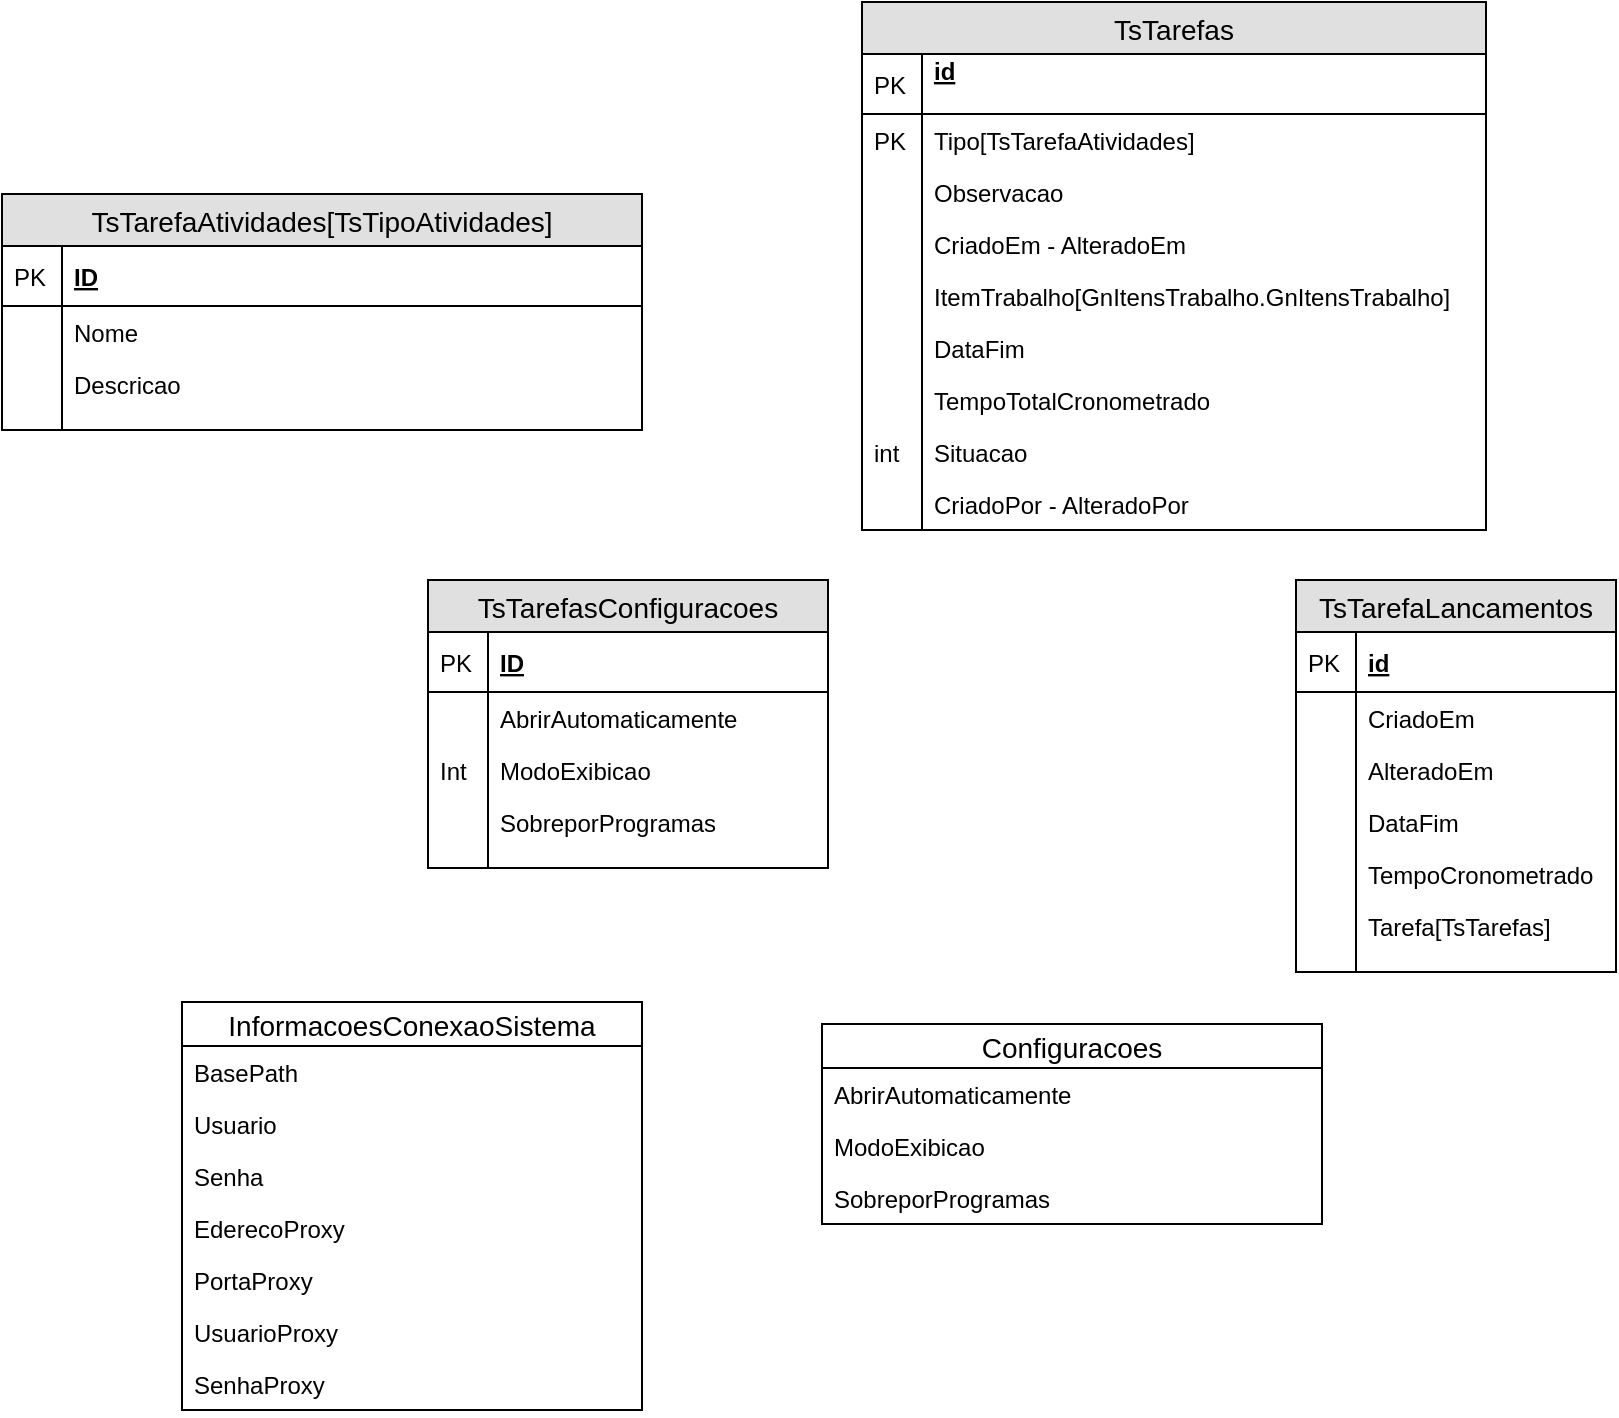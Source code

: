 <mxfile version="10.6.3" type="github"><diagram id="36usS0dCkp0N7B7tE-cY" name="Page-1"><mxGraphModel dx="1394" dy="771" grid="1" gridSize="10" guides="1" tooltips="1" connect="1" arrows="1" fold="1" page="1" pageScale="1" pageWidth="827" pageHeight="1169" math="0" shadow="0"><root><mxCell id="0"/><mxCell id="1" parent="0"/><mxCell id="oi6eVj1Q-om47KvI1Q1q-1" value="TsTarefas" style="swimlane;fontStyle=0;childLayout=stackLayout;horizontal=1;startSize=26;fillColor=#e0e0e0;horizontalStack=0;resizeParent=1;resizeParentMax=0;resizeLast=0;collapsible=1;marginBottom=0;swimlaneFillColor=#ffffff;align=center;fontSize=14;" vertex="1" parent="1"><mxGeometry x="450" width="312" height="264" as="geometry"/></mxCell><mxCell id="oi6eVj1Q-om47KvI1Q1q-2" value="id&#xA;" style="shape=partialRectangle;top=0;left=0;right=0;bottom=1;align=left;verticalAlign=middle;fillColor=none;spacingLeft=34;spacingRight=4;overflow=hidden;rotatable=0;points=[[0,0.5],[1,0.5]];portConstraint=eastwest;dropTarget=0;fontStyle=5;fontSize=12;" vertex="1" parent="oi6eVj1Q-om47KvI1Q1q-1"><mxGeometry y="26" width="312" height="30" as="geometry"/></mxCell><mxCell id="oi6eVj1Q-om47KvI1Q1q-3" value="PK" style="shape=partialRectangle;top=0;left=0;bottom=0;fillColor=none;align=left;verticalAlign=middle;spacingLeft=4;spacingRight=4;overflow=hidden;rotatable=0;points=[];portConstraint=eastwest;part=1;fontSize=12;" vertex="1" connectable="0" parent="oi6eVj1Q-om47KvI1Q1q-2"><mxGeometry width="30" height="30" as="geometry"/></mxCell><mxCell id="oi6eVj1Q-om47KvI1Q1q-4" value="Tipo[TsTarefaAtividades]" style="shape=partialRectangle;top=0;left=0;right=0;bottom=0;align=left;verticalAlign=top;fillColor=none;spacingLeft=34;spacingRight=4;overflow=hidden;rotatable=0;points=[[0,0.5],[1,0.5]];portConstraint=eastwest;dropTarget=0;fontSize=12;" vertex="1" parent="oi6eVj1Q-om47KvI1Q1q-1"><mxGeometry y="56" width="312" height="26" as="geometry"/></mxCell><mxCell id="oi6eVj1Q-om47KvI1Q1q-5" value="PK" style="shape=partialRectangle;top=0;left=0;bottom=0;fillColor=none;align=left;verticalAlign=top;spacingLeft=4;spacingRight=4;overflow=hidden;rotatable=0;points=[];portConstraint=eastwest;part=1;fontSize=12;" vertex="1" connectable="0" parent="oi6eVj1Q-om47KvI1Q1q-4"><mxGeometry width="30" height="26" as="geometry"/></mxCell><mxCell id="oi6eVj1Q-om47KvI1Q1q-6" value="Observacao" style="shape=partialRectangle;top=0;left=0;right=0;bottom=0;align=left;verticalAlign=top;fillColor=none;spacingLeft=34;spacingRight=4;overflow=hidden;rotatable=0;points=[[0,0.5],[1,0.5]];portConstraint=eastwest;dropTarget=0;fontSize=12;" vertex="1" parent="oi6eVj1Q-om47KvI1Q1q-1"><mxGeometry y="82" width="312" height="26" as="geometry"/></mxCell><mxCell id="oi6eVj1Q-om47KvI1Q1q-7" value="" style="shape=partialRectangle;top=0;left=0;bottom=0;fillColor=none;align=left;verticalAlign=top;spacingLeft=4;spacingRight=4;overflow=hidden;rotatable=0;points=[];portConstraint=eastwest;part=1;fontSize=12;" vertex="1" connectable="0" parent="oi6eVj1Q-om47KvI1Q1q-6"><mxGeometry width="30" height="26" as="geometry"/></mxCell><mxCell id="oi6eVj1Q-om47KvI1Q1q-12" value="CriadoEm - AlteradoEm" style="shape=partialRectangle;top=0;left=0;right=0;bottom=0;align=left;verticalAlign=top;fillColor=none;spacingLeft=34;spacingRight=4;overflow=hidden;rotatable=0;points=[[0,0.5],[1,0.5]];portConstraint=eastwest;dropTarget=0;fontSize=12;" vertex="1" parent="oi6eVj1Q-om47KvI1Q1q-1"><mxGeometry y="108" width="312" height="26" as="geometry"/></mxCell><mxCell id="oi6eVj1Q-om47KvI1Q1q-13" value="" style="shape=partialRectangle;top=0;left=0;bottom=0;fillColor=none;align=left;verticalAlign=top;spacingLeft=4;spacingRight=4;overflow=hidden;rotatable=0;points=[];portConstraint=eastwest;part=1;fontSize=12;" vertex="1" connectable="0" parent="oi6eVj1Q-om47KvI1Q1q-12"><mxGeometry width="30" height="26" as="geometry"/></mxCell><mxCell id="oi6eVj1Q-om47KvI1Q1q-72" value="ItemTrabalho[GnItensTrabalho.GnItensTrabalho]" style="shape=partialRectangle;top=0;left=0;right=0;bottom=0;align=left;verticalAlign=top;fillColor=none;spacingLeft=34;spacingRight=4;overflow=hidden;rotatable=0;points=[[0,0.5],[1,0.5]];portConstraint=eastwest;dropTarget=0;fontSize=12;" vertex="1" parent="oi6eVj1Q-om47KvI1Q1q-1"><mxGeometry y="134" width="312" height="26" as="geometry"/></mxCell><mxCell id="oi6eVj1Q-om47KvI1Q1q-73" value="" style="shape=partialRectangle;top=0;left=0;bottom=0;fillColor=none;align=left;verticalAlign=top;spacingLeft=4;spacingRight=4;overflow=hidden;rotatable=0;points=[];portConstraint=eastwest;part=1;fontSize=12;" vertex="1" connectable="0" parent="oi6eVj1Q-om47KvI1Q1q-72"><mxGeometry width="30" height="26" as="geometry"/></mxCell><mxCell id="oi6eVj1Q-om47KvI1Q1q-14" value="DataFim" style="shape=partialRectangle;top=0;left=0;right=0;bottom=0;align=left;verticalAlign=top;fillColor=none;spacingLeft=34;spacingRight=4;overflow=hidden;rotatable=0;points=[[0,0.5],[1,0.5]];portConstraint=eastwest;dropTarget=0;fontSize=12;" vertex="1" parent="oi6eVj1Q-om47KvI1Q1q-1"><mxGeometry y="160" width="312" height="26" as="geometry"/></mxCell><mxCell id="oi6eVj1Q-om47KvI1Q1q-15" value="" style="shape=partialRectangle;top=0;left=0;bottom=0;fillColor=none;align=left;verticalAlign=top;spacingLeft=4;spacingRight=4;overflow=hidden;rotatable=0;points=[];portConstraint=eastwest;part=1;fontSize=12;" vertex="1" connectable="0" parent="oi6eVj1Q-om47KvI1Q1q-14"><mxGeometry width="30" height="26" as="geometry"/></mxCell><mxCell id="oi6eVj1Q-om47KvI1Q1q-16" value="TempoTotalCronometrado" style="shape=partialRectangle;top=0;left=0;right=0;bottom=0;align=left;verticalAlign=top;fillColor=none;spacingLeft=34;spacingRight=4;overflow=hidden;rotatable=0;points=[[0,0.5],[1,0.5]];portConstraint=eastwest;dropTarget=0;fontSize=12;" vertex="1" parent="oi6eVj1Q-om47KvI1Q1q-1"><mxGeometry y="186" width="312" height="26" as="geometry"/></mxCell><mxCell id="oi6eVj1Q-om47KvI1Q1q-17" value="" style="shape=partialRectangle;top=0;left=0;bottom=0;fillColor=none;align=left;verticalAlign=top;spacingLeft=4;spacingRight=4;overflow=hidden;rotatable=0;points=[];portConstraint=eastwest;part=1;fontSize=12;" vertex="1" connectable="0" parent="oi6eVj1Q-om47KvI1Q1q-16"><mxGeometry width="30" height="26" as="geometry"/></mxCell><mxCell id="oi6eVj1Q-om47KvI1Q1q-8" value="Situacao" style="shape=partialRectangle;top=0;left=0;right=0;bottom=0;align=left;verticalAlign=top;fillColor=none;spacingLeft=34;spacingRight=4;overflow=hidden;rotatable=0;points=[[0,0.5],[1,0.5]];portConstraint=eastwest;dropTarget=0;fontSize=12;" vertex="1" parent="oi6eVj1Q-om47KvI1Q1q-1"><mxGeometry y="212" width="312" height="26" as="geometry"/></mxCell><mxCell id="oi6eVj1Q-om47KvI1Q1q-9" value="int" style="shape=partialRectangle;top=0;left=0;bottom=0;fillColor=none;align=left;verticalAlign=top;spacingLeft=4;spacingRight=4;overflow=hidden;rotatable=0;points=[];portConstraint=eastwest;part=1;fontSize=12;" vertex="1" connectable="0" parent="oi6eVj1Q-om47KvI1Q1q-8"><mxGeometry width="30" height="26" as="geometry"/></mxCell><mxCell id="oi6eVj1Q-om47KvI1Q1q-10" value="CriadoPor - AlteradoPor" style="shape=partialRectangle;top=0;left=0;right=0;bottom=0;align=left;verticalAlign=top;fillColor=none;spacingLeft=34;spacingRight=4;overflow=hidden;rotatable=0;points=[[0,0.5],[1,0.5]];portConstraint=eastwest;dropTarget=0;fontSize=12;" vertex="1" parent="oi6eVj1Q-om47KvI1Q1q-1"><mxGeometry y="238" width="312" height="26" as="geometry"/></mxCell><mxCell id="oi6eVj1Q-om47KvI1Q1q-11" value="" style="shape=partialRectangle;top=0;left=0;bottom=0;fillColor=none;align=left;verticalAlign=top;spacingLeft=4;spacingRight=4;overflow=hidden;rotatable=0;points=[];portConstraint=eastwest;part=1;fontSize=12;" vertex="1" connectable="0" parent="oi6eVj1Q-om47KvI1Q1q-10"><mxGeometry width="30" height="26" as="geometry"/></mxCell><mxCell id="oi6eVj1Q-om47KvI1Q1q-18" value="TsTarefaAtividades[TsTipoAtividades]" style="swimlane;fontStyle=0;childLayout=stackLayout;horizontal=1;startSize=26;fillColor=#e0e0e0;horizontalStack=0;resizeParent=1;resizeParentMax=0;resizeLast=0;collapsible=1;marginBottom=0;swimlaneFillColor=#ffffff;align=center;fontSize=14;" vertex="1" parent="1"><mxGeometry x="20" y="96" width="320" height="118" as="geometry"/></mxCell><mxCell id="oi6eVj1Q-om47KvI1Q1q-19" value="ID" style="shape=partialRectangle;top=0;left=0;right=0;bottom=1;align=left;verticalAlign=middle;fillColor=none;spacingLeft=34;spacingRight=4;overflow=hidden;rotatable=0;points=[[0,0.5],[1,0.5]];portConstraint=eastwest;dropTarget=0;fontStyle=5;fontSize=12;" vertex="1" parent="oi6eVj1Q-om47KvI1Q1q-18"><mxGeometry y="26" width="320" height="30" as="geometry"/></mxCell><mxCell id="oi6eVj1Q-om47KvI1Q1q-20" value="PK" style="shape=partialRectangle;top=0;left=0;bottom=0;fillColor=none;align=left;verticalAlign=middle;spacingLeft=4;spacingRight=4;overflow=hidden;rotatable=0;points=[];portConstraint=eastwest;part=1;fontSize=12;" vertex="1" connectable="0" parent="oi6eVj1Q-om47KvI1Q1q-19"><mxGeometry width="30" height="30" as="geometry"/></mxCell><mxCell id="oi6eVj1Q-om47KvI1Q1q-21" value="Nome" style="shape=partialRectangle;top=0;left=0;right=0;bottom=0;align=left;verticalAlign=top;fillColor=none;spacingLeft=34;spacingRight=4;overflow=hidden;rotatable=0;points=[[0,0.5],[1,0.5]];portConstraint=eastwest;dropTarget=0;fontSize=12;" vertex="1" parent="oi6eVj1Q-om47KvI1Q1q-18"><mxGeometry y="56" width="320" height="26" as="geometry"/></mxCell><mxCell id="oi6eVj1Q-om47KvI1Q1q-22" value="" style="shape=partialRectangle;top=0;left=0;bottom=0;fillColor=none;align=left;verticalAlign=top;spacingLeft=4;spacingRight=4;overflow=hidden;rotatable=0;points=[];portConstraint=eastwest;part=1;fontSize=12;" vertex="1" connectable="0" parent="oi6eVj1Q-om47KvI1Q1q-21"><mxGeometry width="30" height="26" as="geometry"/></mxCell><mxCell id="oi6eVj1Q-om47KvI1Q1q-23" value="Descricao" style="shape=partialRectangle;top=0;left=0;right=0;bottom=0;align=left;verticalAlign=top;fillColor=none;spacingLeft=34;spacingRight=4;overflow=hidden;rotatable=0;points=[[0,0.5],[1,0.5]];portConstraint=eastwest;dropTarget=0;fontSize=12;" vertex="1" parent="oi6eVj1Q-om47KvI1Q1q-18"><mxGeometry y="82" width="320" height="26" as="geometry"/></mxCell><mxCell id="oi6eVj1Q-om47KvI1Q1q-24" value="" style="shape=partialRectangle;top=0;left=0;bottom=0;fillColor=none;align=left;verticalAlign=top;spacingLeft=4;spacingRight=4;overflow=hidden;rotatable=0;points=[];portConstraint=eastwest;part=1;fontSize=12;" vertex="1" connectable="0" parent="oi6eVj1Q-om47KvI1Q1q-23"><mxGeometry width="30" height="26" as="geometry"/></mxCell><mxCell id="oi6eVj1Q-om47KvI1Q1q-27" value="" style="shape=partialRectangle;top=0;left=0;right=0;bottom=0;align=left;verticalAlign=top;fillColor=none;spacingLeft=34;spacingRight=4;overflow=hidden;rotatable=0;points=[[0,0.5],[1,0.5]];portConstraint=eastwest;dropTarget=0;fontSize=12;" vertex="1" parent="oi6eVj1Q-om47KvI1Q1q-18"><mxGeometry y="108" width="320" height="10" as="geometry"/></mxCell><mxCell id="oi6eVj1Q-om47KvI1Q1q-28" value="" style="shape=partialRectangle;top=0;left=0;bottom=0;fillColor=none;align=left;verticalAlign=top;spacingLeft=4;spacingRight=4;overflow=hidden;rotatable=0;points=[];portConstraint=eastwest;part=1;fontSize=12;" vertex="1" connectable="0" parent="oi6eVj1Q-om47KvI1Q1q-27"><mxGeometry width="30" height="10" as="geometry"/></mxCell><mxCell id="oi6eVj1Q-om47KvI1Q1q-29" value="TsTarefaLancamentos" style="swimlane;fontStyle=0;childLayout=stackLayout;horizontal=1;startSize=26;fillColor=#e0e0e0;horizontalStack=0;resizeParent=1;resizeParentMax=0;resizeLast=0;collapsible=1;marginBottom=0;swimlaneFillColor=#ffffff;align=center;fontSize=14;" vertex="1" parent="1"><mxGeometry x="667" y="289" width="160" height="196" as="geometry"/></mxCell><mxCell id="oi6eVj1Q-om47KvI1Q1q-30" value="id" style="shape=partialRectangle;top=0;left=0;right=0;bottom=1;align=left;verticalAlign=middle;fillColor=none;spacingLeft=34;spacingRight=4;overflow=hidden;rotatable=0;points=[[0,0.5],[1,0.5]];portConstraint=eastwest;dropTarget=0;fontStyle=5;fontSize=12;" vertex="1" parent="oi6eVj1Q-om47KvI1Q1q-29"><mxGeometry y="26" width="160" height="30" as="geometry"/></mxCell><mxCell id="oi6eVj1Q-om47KvI1Q1q-31" value="PK" style="shape=partialRectangle;top=0;left=0;bottom=0;fillColor=none;align=left;verticalAlign=middle;spacingLeft=4;spacingRight=4;overflow=hidden;rotatable=0;points=[];portConstraint=eastwest;part=1;fontSize=12;" vertex="1" connectable="0" parent="oi6eVj1Q-om47KvI1Q1q-30"><mxGeometry width="30" height="30" as="geometry"/></mxCell><mxCell id="oi6eVj1Q-om47KvI1Q1q-32" value="CriadoEm" style="shape=partialRectangle;top=0;left=0;right=0;bottom=0;align=left;verticalAlign=top;fillColor=none;spacingLeft=34;spacingRight=4;overflow=hidden;rotatable=0;points=[[0,0.5],[1,0.5]];portConstraint=eastwest;dropTarget=0;fontSize=12;" vertex="1" parent="oi6eVj1Q-om47KvI1Q1q-29"><mxGeometry y="56" width="160" height="26" as="geometry"/></mxCell><mxCell id="oi6eVj1Q-om47KvI1Q1q-33" value="" style="shape=partialRectangle;top=0;left=0;bottom=0;fillColor=none;align=left;verticalAlign=top;spacingLeft=4;spacingRight=4;overflow=hidden;rotatable=0;points=[];portConstraint=eastwest;part=1;fontSize=12;" vertex="1" connectable="0" parent="oi6eVj1Q-om47KvI1Q1q-32"><mxGeometry width="30" height="26" as="geometry"/></mxCell><mxCell id="oi6eVj1Q-om47KvI1Q1q-34" value="AlteradoEm" style="shape=partialRectangle;top=0;left=0;right=0;bottom=0;align=left;verticalAlign=top;fillColor=none;spacingLeft=34;spacingRight=4;overflow=hidden;rotatable=0;points=[[0,0.5],[1,0.5]];portConstraint=eastwest;dropTarget=0;fontSize=12;" vertex="1" parent="oi6eVj1Q-om47KvI1Q1q-29"><mxGeometry y="82" width="160" height="26" as="geometry"/></mxCell><mxCell id="oi6eVj1Q-om47KvI1Q1q-35" value="" style="shape=partialRectangle;top=0;left=0;bottom=0;fillColor=none;align=left;verticalAlign=top;spacingLeft=4;spacingRight=4;overflow=hidden;rotatable=0;points=[];portConstraint=eastwest;part=1;fontSize=12;" vertex="1" connectable="0" parent="oi6eVj1Q-om47KvI1Q1q-34"><mxGeometry width="30" height="26" as="geometry"/></mxCell><mxCell id="oi6eVj1Q-om47KvI1Q1q-36" value="DataFim" style="shape=partialRectangle;top=0;left=0;right=0;bottom=0;align=left;verticalAlign=top;fillColor=none;spacingLeft=34;spacingRight=4;overflow=hidden;rotatable=0;points=[[0,0.5],[1,0.5]];portConstraint=eastwest;dropTarget=0;fontSize=12;" vertex="1" parent="oi6eVj1Q-om47KvI1Q1q-29"><mxGeometry y="108" width="160" height="26" as="geometry"/></mxCell><mxCell id="oi6eVj1Q-om47KvI1Q1q-37" value="" style="shape=partialRectangle;top=0;left=0;bottom=0;fillColor=none;align=left;verticalAlign=top;spacingLeft=4;spacingRight=4;overflow=hidden;rotatable=0;points=[];portConstraint=eastwest;part=1;fontSize=12;" vertex="1" connectable="0" parent="oi6eVj1Q-om47KvI1Q1q-36"><mxGeometry width="30" height="26" as="geometry"/></mxCell><mxCell id="oi6eVj1Q-om47KvI1Q1q-40" value="TempoCronometrado" style="shape=partialRectangle;top=0;left=0;right=0;bottom=0;align=left;verticalAlign=top;fillColor=none;spacingLeft=34;spacingRight=4;overflow=hidden;rotatable=0;points=[[0,0.5],[1,0.5]];portConstraint=eastwest;dropTarget=0;fontSize=12;" vertex="1" parent="oi6eVj1Q-om47KvI1Q1q-29"><mxGeometry y="134" width="160" height="26" as="geometry"/></mxCell><mxCell id="oi6eVj1Q-om47KvI1Q1q-41" value="" style="shape=partialRectangle;top=0;left=0;bottom=0;fillColor=none;align=left;verticalAlign=top;spacingLeft=4;spacingRight=4;overflow=hidden;rotatable=0;points=[];portConstraint=eastwest;part=1;fontSize=12;" vertex="1" connectable="0" parent="oi6eVj1Q-om47KvI1Q1q-40"><mxGeometry width="30" height="26" as="geometry"/></mxCell><mxCell id="oi6eVj1Q-om47KvI1Q1q-42" value="Tarefa[TsTarefas]" style="shape=partialRectangle;top=0;left=0;right=0;bottom=0;align=left;verticalAlign=top;fillColor=none;spacingLeft=34;spacingRight=4;overflow=hidden;rotatable=0;points=[[0,0.5],[1,0.5]];portConstraint=eastwest;dropTarget=0;fontSize=12;" vertex="1" parent="oi6eVj1Q-om47KvI1Q1q-29"><mxGeometry y="160" width="160" height="26" as="geometry"/></mxCell><mxCell id="oi6eVj1Q-om47KvI1Q1q-43" value="" style="shape=partialRectangle;top=0;left=0;bottom=0;fillColor=none;align=left;verticalAlign=top;spacingLeft=4;spacingRight=4;overflow=hidden;rotatable=0;points=[];portConstraint=eastwest;part=1;fontSize=12;" vertex="1" connectable="0" parent="oi6eVj1Q-om47KvI1Q1q-42"><mxGeometry width="30" height="26" as="geometry"/></mxCell><mxCell id="oi6eVj1Q-om47KvI1Q1q-38" value="" style="shape=partialRectangle;top=0;left=0;right=0;bottom=0;align=left;verticalAlign=top;fillColor=none;spacingLeft=34;spacingRight=4;overflow=hidden;rotatable=0;points=[[0,0.5],[1,0.5]];portConstraint=eastwest;dropTarget=0;fontSize=12;" vertex="1" parent="oi6eVj1Q-om47KvI1Q1q-29"><mxGeometry y="186" width="160" height="10" as="geometry"/></mxCell><mxCell id="oi6eVj1Q-om47KvI1Q1q-39" value="" style="shape=partialRectangle;top=0;left=0;bottom=0;fillColor=none;align=left;verticalAlign=top;spacingLeft=4;spacingRight=4;overflow=hidden;rotatable=0;points=[];portConstraint=eastwest;part=1;fontSize=12;" vertex="1" connectable="0" parent="oi6eVj1Q-om47KvI1Q1q-38"><mxGeometry width="30" height="10" as="geometry"/></mxCell><mxCell id="oi6eVj1Q-om47KvI1Q1q-44" value="InformacoesConexaoSistema" style="swimlane;fontStyle=0;childLayout=stackLayout;horizontal=1;startSize=22;fillColor=none;horizontalStack=0;resizeParent=1;resizeParentMax=0;resizeLast=0;collapsible=1;marginBottom=0;swimlaneFillColor=#ffffff;align=center;fontSize=14;" vertex="1" parent="1"><mxGeometry x="110" y="500" width="230" height="204" as="geometry"/></mxCell><mxCell id="oi6eVj1Q-om47KvI1Q1q-45" value="BasePath" style="text;strokeColor=none;fillColor=none;spacingLeft=4;spacingRight=4;overflow=hidden;rotatable=0;points=[[0,0.5],[1,0.5]];portConstraint=eastwest;fontSize=12;" vertex="1" parent="oi6eVj1Q-om47KvI1Q1q-44"><mxGeometry y="22" width="230" height="26" as="geometry"/></mxCell><mxCell id="oi6eVj1Q-om47KvI1Q1q-46" value="Usuario" style="text;strokeColor=none;fillColor=none;spacingLeft=4;spacingRight=4;overflow=hidden;rotatable=0;points=[[0,0.5],[1,0.5]];portConstraint=eastwest;fontSize=12;" vertex="1" parent="oi6eVj1Q-om47KvI1Q1q-44"><mxGeometry y="48" width="230" height="26" as="geometry"/></mxCell><mxCell id="oi6eVj1Q-om47KvI1Q1q-47" value="Senha" style="text;strokeColor=none;fillColor=none;spacingLeft=4;spacingRight=4;overflow=hidden;rotatable=0;points=[[0,0.5],[1,0.5]];portConstraint=eastwest;fontSize=12;" vertex="1" parent="oi6eVj1Q-om47KvI1Q1q-44"><mxGeometry y="74" width="230" height="26" as="geometry"/></mxCell><mxCell id="oi6eVj1Q-om47KvI1Q1q-48" value="EderecoProxy" style="text;strokeColor=none;fillColor=none;spacingLeft=4;spacingRight=4;overflow=hidden;rotatable=0;points=[[0,0.5],[1,0.5]];portConstraint=eastwest;fontSize=12;" vertex="1" parent="oi6eVj1Q-om47KvI1Q1q-44"><mxGeometry y="100" width="230" height="26" as="geometry"/></mxCell><mxCell id="oi6eVj1Q-om47KvI1Q1q-49" value="PortaProxy" style="text;strokeColor=none;fillColor=none;spacingLeft=4;spacingRight=4;overflow=hidden;rotatable=0;points=[[0,0.5],[1,0.5]];portConstraint=eastwest;fontSize=12;" vertex="1" parent="oi6eVj1Q-om47KvI1Q1q-44"><mxGeometry y="126" width="230" height="26" as="geometry"/></mxCell><mxCell id="oi6eVj1Q-om47KvI1Q1q-50" value="UsuarioProxy" style="text;strokeColor=none;fillColor=none;spacingLeft=4;spacingRight=4;overflow=hidden;rotatable=0;points=[[0,0.5],[1,0.5]];portConstraint=eastwest;fontSize=12;" vertex="1" parent="oi6eVj1Q-om47KvI1Q1q-44"><mxGeometry y="152" width="230" height="26" as="geometry"/></mxCell><mxCell id="oi6eVj1Q-om47KvI1Q1q-51" value="SenhaProxy" style="text;strokeColor=none;fillColor=none;spacingLeft=4;spacingRight=4;overflow=hidden;rotatable=0;points=[[0,0.5],[1,0.5]];portConstraint=eastwest;fontSize=12;" vertex="1" parent="oi6eVj1Q-om47KvI1Q1q-44"><mxGeometry y="178" width="230" height="26" as="geometry"/></mxCell><mxCell id="oi6eVj1Q-om47KvI1Q1q-52" value="TsTarefasConfiguracoes" style="swimlane;fontStyle=0;childLayout=stackLayout;horizontal=1;startSize=26;fillColor=#e0e0e0;horizontalStack=0;resizeParent=1;resizeParentMax=0;resizeLast=0;collapsible=1;marginBottom=0;swimlaneFillColor=#ffffff;align=center;fontSize=14;" vertex="1" parent="1"><mxGeometry x="233" y="289" width="200" height="144" as="geometry"/></mxCell><mxCell id="oi6eVj1Q-om47KvI1Q1q-53" value="ID" style="shape=partialRectangle;top=0;left=0;right=0;bottom=1;align=left;verticalAlign=middle;fillColor=none;spacingLeft=34;spacingRight=4;overflow=hidden;rotatable=0;points=[[0,0.5],[1,0.5]];portConstraint=eastwest;dropTarget=0;fontStyle=5;fontSize=12;" vertex="1" parent="oi6eVj1Q-om47KvI1Q1q-52"><mxGeometry y="26" width="200" height="30" as="geometry"/></mxCell><mxCell id="oi6eVj1Q-om47KvI1Q1q-54" value="PK" style="shape=partialRectangle;top=0;left=0;bottom=0;fillColor=none;align=left;verticalAlign=middle;spacingLeft=4;spacingRight=4;overflow=hidden;rotatable=0;points=[];portConstraint=eastwest;part=1;fontSize=12;" vertex="1" connectable="0" parent="oi6eVj1Q-om47KvI1Q1q-53"><mxGeometry width="30" height="30" as="geometry"/></mxCell><mxCell id="oi6eVj1Q-om47KvI1Q1q-55" value="AbrirAutomaticamente" style="shape=partialRectangle;top=0;left=0;right=0;bottom=0;align=left;verticalAlign=top;fillColor=none;spacingLeft=34;spacingRight=4;overflow=hidden;rotatable=0;points=[[0,0.5],[1,0.5]];portConstraint=eastwest;dropTarget=0;fontSize=12;" vertex="1" parent="oi6eVj1Q-om47KvI1Q1q-52"><mxGeometry y="56" width="200" height="26" as="geometry"/></mxCell><mxCell id="oi6eVj1Q-om47KvI1Q1q-56" value="" style="shape=partialRectangle;top=0;left=0;bottom=0;fillColor=none;align=left;verticalAlign=top;spacingLeft=4;spacingRight=4;overflow=hidden;rotatable=0;points=[];portConstraint=eastwest;part=1;fontSize=12;" vertex="1" connectable="0" parent="oi6eVj1Q-om47KvI1Q1q-55"><mxGeometry width="30" height="26" as="geometry"/></mxCell><mxCell id="oi6eVj1Q-om47KvI1Q1q-57" value="ModoExibicao" style="shape=partialRectangle;top=0;left=0;right=0;bottom=0;align=left;verticalAlign=top;fillColor=none;spacingLeft=34;spacingRight=4;overflow=hidden;rotatable=0;points=[[0,0.5],[1,0.5]];portConstraint=eastwest;dropTarget=0;fontSize=12;" vertex="1" parent="oi6eVj1Q-om47KvI1Q1q-52"><mxGeometry y="82" width="200" height="26" as="geometry"/></mxCell><mxCell id="oi6eVj1Q-om47KvI1Q1q-58" value="Int" style="shape=partialRectangle;top=0;left=0;bottom=0;fillColor=none;align=left;verticalAlign=top;spacingLeft=4;spacingRight=4;overflow=hidden;rotatable=0;points=[];portConstraint=eastwest;part=1;fontSize=12;" vertex="1" connectable="0" parent="oi6eVj1Q-om47KvI1Q1q-57"><mxGeometry width="30" height="26" as="geometry"/></mxCell><mxCell id="oi6eVj1Q-om47KvI1Q1q-59" value="SobreporProgramas" style="shape=partialRectangle;top=0;left=0;right=0;bottom=0;align=left;verticalAlign=top;fillColor=none;spacingLeft=34;spacingRight=4;overflow=hidden;rotatable=0;points=[[0,0.5],[1,0.5]];portConstraint=eastwest;dropTarget=0;fontSize=12;" vertex="1" parent="oi6eVj1Q-om47KvI1Q1q-52"><mxGeometry y="108" width="200" height="26" as="geometry"/></mxCell><mxCell id="oi6eVj1Q-om47KvI1Q1q-60" value="" style="shape=partialRectangle;top=0;left=0;bottom=0;fillColor=none;align=left;verticalAlign=top;spacingLeft=4;spacingRight=4;overflow=hidden;rotatable=0;points=[];portConstraint=eastwest;part=1;fontSize=12;" vertex="1" connectable="0" parent="oi6eVj1Q-om47KvI1Q1q-59"><mxGeometry width="30" height="26" as="geometry"/></mxCell><mxCell id="oi6eVj1Q-om47KvI1Q1q-61" value="" style="shape=partialRectangle;top=0;left=0;right=0;bottom=0;align=left;verticalAlign=top;fillColor=none;spacingLeft=34;spacingRight=4;overflow=hidden;rotatable=0;points=[[0,0.5],[1,0.5]];portConstraint=eastwest;dropTarget=0;fontSize=12;" vertex="1" parent="oi6eVj1Q-om47KvI1Q1q-52"><mxGeometry y="134" width="200" height="10" as="geometry"/></mxCell><mxCell id="oi6eVj1Q-om47KvI1Q1q-62" value="" style="shape=partialRectangle;top=0;left=0;bottom=0;fillColor=none;align=left;verticalAlign=top;spacingLeft=4;spacingRight=4;overflow=hidden;rotatable=0;points=[];portConstraint=eastwest;part=1;fontSize=12;" vertex="1" connectable="0" parent="oi6eVj1Q-om47KvI1Q1q-61"><mxGeometry width="30" height="10" as="geometry"/></mxCell><mxCell id="oi6eVj1Q-om47KvI1Q1q-63" value="Configuracoes" style="swimlane;fontStyle=0;childLayout=stackLayout;horizontal=1;startSize=22;fillColor=none;horizontalStack=0;resizeParent=1;resizeParentMax=0;resizeLast=0;collapsible=1;marginBottom=0;swimlaneFillColor=#ffffff;align=center;fontSize=14;" vertex="1" parent="1"><mxGeometry x="430" y="511" width="250" height="100" as="geometry"/></mxCell><mxCell id="oi6eVj1Q-om47KvI1Q1q-64" value="AbrirAutomaticamente" style="text;strokeColor=none;fillColor=none;spacingLeft=4;spacingRight=4;overflow=hidden;rotatable=0;points=[[0,0.5],[1,0.5]];portConstraint=eastwest;fontSize=12;" vertex="1" parent="oi6eVj1Q-om47KvI1Q1q-63"><mxGeometry y="22" width="250" height="26" as="geometry"/></mxCell><mxCell id="oi6eVj1Q-om47KvI1Q1q-65" value="ModoExibicao" style="text;strokeColor=none;fillColor=none;spacingLeft=4;spacingRight=4;overflow=hidden;rotatable=0;points=[[0,0.5],[1,0.5]];portConstraint=eastwest;fontSize=12;" vertex="1" parent="oi6eVj1Q-om47KvI1Q1q-63"><mxGeometry y="48" width="250" height="26" as="geometry"/></mxCell><mxCell id="oi6eVj1Q-om47KvI1Q1q-66" value="SobreporProgramas" style="text;strokeColor=none;fillColor=none;spacingLeft=4;spacingRight=4;overflow=hidden;rotatable=0;points=[[0,0.5],[1,0.5]];portConstraint=eastwest;fontSize=12;" vertex="1" parent="oi6eVj1Q-om47KvI1Q1q-63"><mxGeometry y="74" width="250" height="26" as="geometry"/></mxCell></root></mxGraphModel></diagram></mxfile>